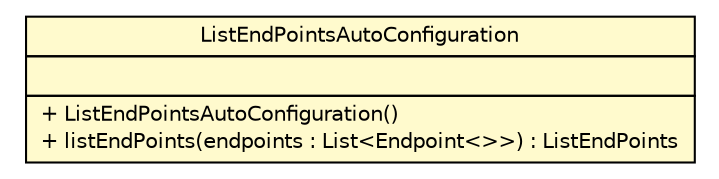 #!/usr/local/bin/dot
#
# Class diagram 
# Generated by UMLGraph version R5_6-24-gf6e263 (http://www.umlgraph.org/)
#

digraph G {
	edge [fontname="Helvetica",fontsize=10,labelfontname="Helvetica",labelfontsize=10];
	node [fontname="Helvetica",fontsize=10,shape=plaintext];
	nodesep=0.25;
	ranksep=0.5;
	// org.springframework.boot.actuate.endpoint.ListEndPointsAutoConfiguration
	c60 [label=<<table title="org.springframework.boot.actuate.endpoint.ListEndPointsAutoConfiguration" border="0" cellborder="1" cellspacing="0" cellpadding="2" port="p" bgcolor="lemonChiffon" href="./ListEndPointsAutoConfiguration.html">
		<tr><td><table border="0" cellspacing="0" cellpadding="1">
<tr><td align="center" balign="center"> ListEndPointsAutoConfiguration </td></tr>
		</table></td></tr>
		<tr><td><table border="0" cellspacing="0" cellpadding="1">
<tr><td align="left" balign="left">  </td></tr>
		</table></td></tr>
		<tr><td><table border="0" cellspacing="0" cellpadding="1">
<tr><td align="left" balign="left"> + ListEndPointsAutoConfiguration() </td></tr>
<tr><td align="left" balign="left"> + listEndPoints(endpoints : List&lt;Endpoint&lt;&gt;&gt;) : ListEndPoints </td></tr>
		</table></td></tr>
		</table>>, URL="./ListEndPointsAutoConfiguration.html", fontname="Helvetica", fontcolor="black", fontsize=10.0];
}

